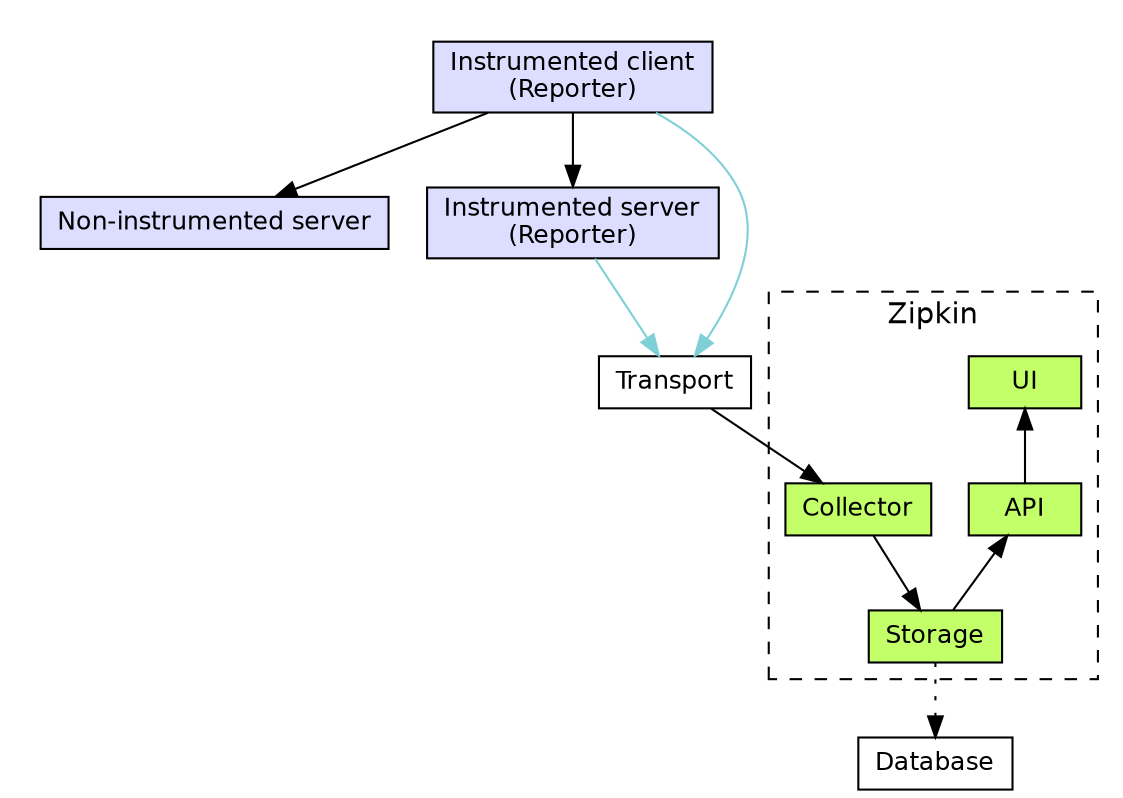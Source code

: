 digraph Architecture {
  node[fontsize=12, height=0.35, fontname=Helvetica, shape=rect];
  fontname=Helvetica;

  subgraph cluster_your_app {
    color=white;
    node[fillcolor="#DDDDFF", style=filled];

    client[label="Instrumented client\n(Reporter)"];
    uninstrumented_server[label="Non-instrumented server"];
    instrumented_server[label="Instrumented server\n(Reporter)"];

    client -> instrumented_server;
    client -> uninstrumented_server;
  }

  transport [label=Transport];
  
  subgraph cluster_zipkin {
    label=Zipkin;
    style=dashed;
    node[fillcolor="#C3FF68", style=filled];

    collector[label=Collector];
    storage[label=Storage];
    api[label=API];
    ui[label=UI];

    collector -> storage;
    
	api -> storage [dir=back];
	ui -> api [dir=back];
  }

  database[label=Database];
  storage -> database [style=dotted];

  instrumented_server -> transport [color="#7ED0D6"];
  client -> transport [color="#7ED0D6"];
  transport -> collector;

}
